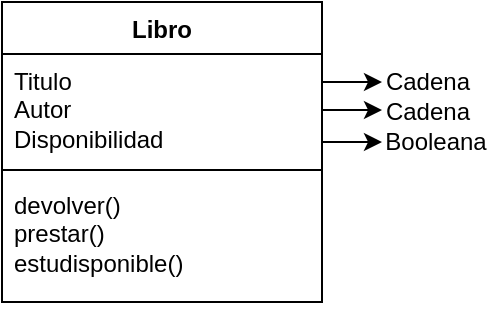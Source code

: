 <mxfile version="28.2.5">
  <diagram name="Página-1" id="1Dvw62OU3CSOSqCmvxBh">
    <mxGraphModel dx="777" dy="-690" grid="1" gridSize="10" guides="1" tooltips="1" connect="1" arrows="1" fold="1" page="1" pageScale="1" pageWidth="827" pageHeight="1169" math="0" shadow="0">
      <root>
        <mxCell id="0" />
        <mxCell id="1" parent="0" />
        <mxCell id="Ogg9oNSfuuEF7IYLilp_-3" value="Libro" style="swimlane;fontStyle=1;align=center;verticalAlign=top;childLayout=stackLayout;horizontal=1;startSize=26;horizontalStack=0;resizeParent=1;resizeParentMax=0;resizeLast=0;collapsible=1;marginBottom=0;whiteSpace=wrap;html=1;" parent="1" vertex="1">
          <mxGeometry x="130" y="1410" width="160" height="150" as="geometry" />
        </mxCell>
        <mxCell id="Ogg9oNSfuuEF7IYLilp_-4" value="&lt;div&gt;Titulo&lt;/div&gt;&lt;div&gt;Autor&lt;/div&gt;&lt;div&gt;Disponibilidad&lt;/div&gt;" style="text;strokeColor=none;fillColor=none;align=left;verticalAlign=top;spacingLeft=4;spacingRight=4;overflow=hidden;rotatable=0;points=[[0,0.5],[1,0.5]];portConstraint=eastwest;whiteSpace=wrap;html=1;" parent="Ogg9oNSfuuEF7IYLilp_-3" vertex="1">
          <mxGeometry y="26" width="160" height="54" as="geometry" />
        </mxCell>
        <mxCell id="Ogg9oNSfuuEF7IYLilp_-5" value="" style="line;strokeWidth=1;fillColor=none;align=left;verticalAlign=middle;spacingTop=-1;spacingLeft=3;spacingRight=3;rotatable=0;labelPosition=right;points=[];portConstraint=eastwest;strokeColor=inherit;" parent="Ogg9oNSfuuEF7IYLilp_-3" vertex="1">
          <mxGeometry y="80" width="160" height="8" as="geometry" />
        </mxCell>
        <mxCell id="Ogg9oNSfuuEF7IYLilp_-6" value="devolver()&lt;div&gt;prestar()&lt;/div&gt;&lt;div&gt;estudisponible()&lt;/div&gt;" style="text;strokeColor=none;fillColor=none;align=left;verticalAlign=top;spacingLeft=4;spacingRight=4;overflow=hidden;rotatable=0;points=[[0,0.5],[1,0.5]];portConstraint=eastwest;whiteSpace=wrap;html=1;" parent="Ogg9oNSfuuEF7IYLilp_-3" vertex="1">
          <mxGeometry y="88" width="160" height="62" as="geometry" />
        </mxCell>
        <mxCell id="bHrMNePet2bgyMsgxDlb-1" value="" style="endArrow=classic;html=1;rounded=0;" edge="1" parent="1">
          <mxGeometry width="50" height="50" relative="1" as="geometry">
            <mxPoint x="290" y="1450" as="sourcePoint" />
            <mxPoint x="320" y="1450" as="targetPoint" />
          </mxGeometry>
        </mxCell>
        <mxCell id="bHrMNePet2bgyMsgxDlb-3" value="" style="endArrow=classic;html=1;rounded=0;" edge="1" parent="1">
          <mxGeometry width="50" height="50" relative="1" as="geometry">
            <mxPoint x="290" y="1480" as="sourcePoint" />
            <mxPoint x="320" y="1480" as="targetPoint" />
          </mxGeometry>
        </mxCell>
        <mxCell id="bHrMNePet2bgyMsgxDlb-4" value="" style="endArrow=classic;html=1;rounded=0;" edge="1" parent="1">
          <mxGeometry width="50" height="50" relative="1" as="geometry">
            <mxPoint x="290" y="1464" as="sourcePoint" />
            <mxPoint x="320" y="1464" as="targetPoint" />
          </mxGeometry>
        </mxCell>
        <mxCell id="bHrMNePet2bgyMsgxDlb-5" value="Cadena" style="text;html=1;align=center;verticalAlign=middle;whiteSpace=wrap;rounded=0;" vertex="1" parent="1">
          <mxGeometry x="313" y="1435" width="60" height="30" as="geometry" />
        </mxCell>
        <mxCell id="bHrMNePet2bgyMsgxDlb-6" value="Cadena" style="text;html=1;align=center;verticalAlign=middle;whiteSpace=wrap;rounded=0;" vertex="1" parent="1">
          <mxGeometry x="313" y="1450" width="60" height="30" as="geometry" />
        </mxCell>
        <mxCell id="bHrMNePet2bgyMsgxDlb-7" value="Booleana" style="text;html=1;align=center;verticalAlign=middle;whiteSpace=wrap;rounded=0;" vertex="1" parent="1">
          <mxGeometry x="317" y="1465" width="60" height="30" as="geometry" />
        </mxCell>
      </root>
    </mxGraphModel>
  </diagram>
</mxfile>
